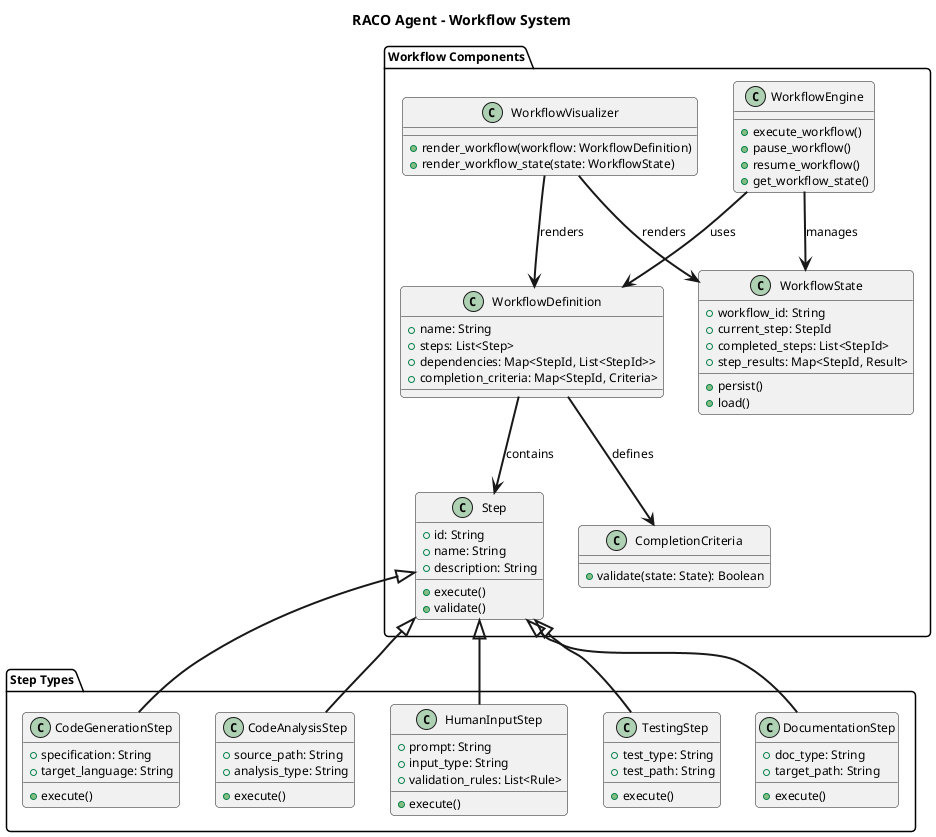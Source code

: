 @startuml

skinparam backgroundColor transparent
skinparam defaultFontName Arial
skinparam defaultFontSize 12
skinparam sequenceArrowThickness 2
skinparam roundCorner 8

title "RACO Agent - Workflow System"

package "Workflow Components" {
    class WorkflowEngine {
        +execute_workflow()
        +pause_workflow()
        +resume_workflow()
        +get_workflow_state()
    }
    
    class WorkflowDefinition {
        +name: String
        +steps: List<Step>
        +dependencies: Map<StepId, List<StepId>>
        +completion_criteria: Map<StepId, Criteria>
    }
    
    class Step {
        +id: String
        +name: String
        +description: String
        +execute()
        +validate()
    }
    
    class CompletionCriteria {
        +validate(state: State): Boolean
    }
    
    class WorkflowState {
        +workflow_id: String
        +current_step: StepId
        +completed_steps: List<StepId>
        +step_results: Map<StepId, Result>
        +persist()
        +load()
    }
    
    class WorkflowVisualizer {
        +render_workflow(workflow: WorkflowDefinition)
        +render_workflow_state(state: WorkflowState)
    }
}

package "Step Types" {
    class CodeGenerationStep {
        +specification: String
        +target_language: String
        +execute()
    }
    
    class CodeAnalysisStep {
        +source_path: String
        +analysis_type: String
        +execute()
    }
    
    class HumanInputStep {
        +prompt: String
        +input_type: String
        +validation_rules: List<Rule>
        +execute()
    }
    
    class TestingStep {
        +test_type: String
        +test_path: String
        +execute()
    }
    
    class DocumentationStep {
        +doc_type: String
        +target_path: String
        +execute()
    }
}

WorkflowEngine --> WorkflowDefinition : uses
WorkflowEngine --> WorkflowState : manages
WorkflowDefinition --> Step : contains
WorkflowDefinition --> CompletionCriteria : defines
WorkflowVisualizer --> WorkflowDefinition : renders
WorkflowVisualizer --> WorkflowState : renders

Step <|-- CodeGenerationStep
Step <|-- CodeAnalysisStep
Step <|-- HumanInputStep
Step <|-- TestingStep
Step <|-- DocumentationStep

@enduml 